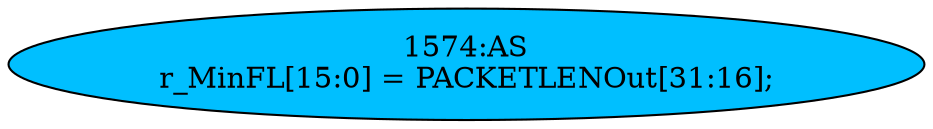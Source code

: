 strict digraph "" {
	node [label="\N"];
	"1574:AS"	 [ast="<pyverilog.vparser.ast.Assign object at 0x7fbdee0ede10>",
		def_var="['r_MinFL']",
		fillcolor=deepskyblue,
		label="1574:AS
r_MinFL[15:0] = PACKETLENOut[31:16];",
		statements="[]",
		style=filled,
		typ=Assign,
		use_var="['PACKETLENOut']"];
}
